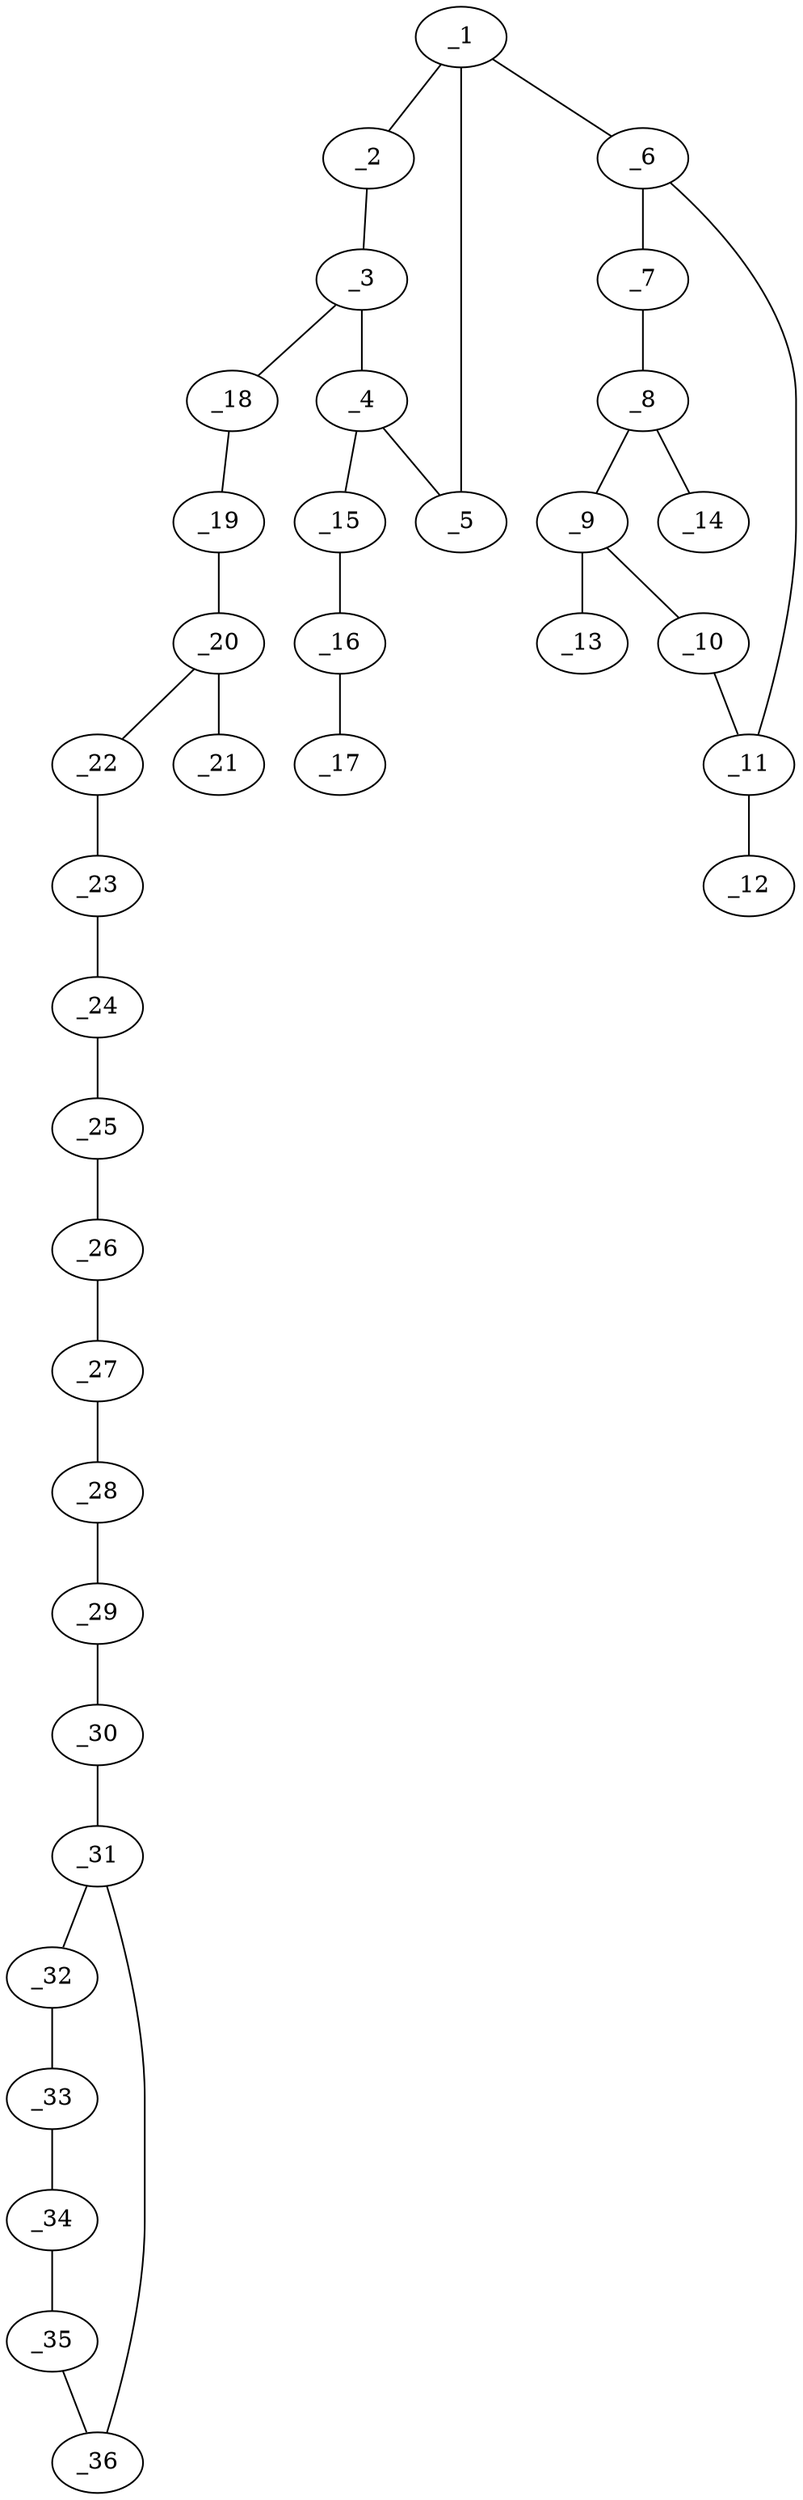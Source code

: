 graph molid665963 {
	_1	 [charge=0,
		chem=1,
		symbol="C  ",
		x="14.1639",
		y="-2.1487"];
	_2	 [charge=0,
		chem=2,
		symbol="O  ",
		x="13.3549",
		y="-1.5609"];
	_1 -- _2	 [valence=1];
	_5	 [charge=0,
		chem=1,
		symbol="C  ",
		x="14.9729",
		y="-1.5609"];
	_1 -- _5	 [valence=1];
	_6	 [charge=0,
		chem=4,
		symbol="N  ",
		x="14.1639",
		y="-3.1487"];
	_1 -- _6	 [valence=1];
	_3	 [charge=0,
		chem=1,
		symbol="C  ",
		x="13.6639",
		y="-0.6099"];
	_2 -- _3	 [valence=1];
	_4	 [charge=0,
		chem=1,
		symbol="C  ",
		x="14.6639",
		y="-0.6099"];
	_3 -- _4	 [valence=1];
	_18	 [charge=0,
		chem=1,
		symbol="C  ",
		x="13.0761",
		y="0.1992"];
	_3 -- _18	 [valence=1];
	_4 -- _5	 [valence=1];
	_15	 [charge=0,
		chem=4,
		symbol="N  ",
		x="15.2517",
		y="0.1992"];
	_4 -- _15	 [valence=1];
	_7	 [charge=0,
		chem=1,
		symbol="C  ",
		x="15.0299",
		y="-3.6487"];
	_6 -- _7	 [valence=1];
	_11	 [charge=0,
		chem=1,
		symbol="C  ",
		x="13.2979",
		y="-3.6487"];
	_6 -- _11	 [valence=1];
	_8	 [charge=0,
		chem=1,
		symbol="C  ",
		x="15.0299",
		y="-4.6487"];
	_7 -- _8	 [valence=2];
	_9	 [charge=0,
		chem=1,
		symbol="C  ",
		x="14.1639",
		y="-5.1487"];
	_8 -- _9	 [valence=1];
	_14	 [charge=0,
		chem=1,
		symbol="C  ",
		x="15.8959",
		y="-5.1487"];
	_8 -- _14	 [valence=1];
	_10	 [charge=0,
		chem=4,
		symbol="N  ",
		x="13.2979",
		y="-4.6487"];
	_9 -- _10	 [valence=1];
	_13	 [charge=0,
		chem=2,
		symbol="O  ",
		x="14.1639",
		y="-6.1487"];
	_9 -- _13	 [valence=2];
	_10 -- _11	 [valence=1];
	_12	 [charge=0,
		chem=2,
		symbol="O  ",
		x="12.4318",
		y="-3.1487"];
	_11 -- _12	 [valence=2];
	_16	 [charge=1,
		chem=4,
		symbol="N  ",
		x="16.2462",
		y="0.0946"];
	_15 -- _16	 [valence=2];
	_17	 [charge="-1",
		chem=4,
		symbol="N  ",
		x="17.2407",
		y="-0.0099"];
	_16 -- _17	 [valence=2];
	_19	 [charge=0,
		chem=2,
		symbol="O  ",
		x="12.0816",
		y="0.0946"];
	_18 -- _19	 [valence=1];
	_20	 [charge=0,
		chem=1,
		symbol="C  ",
		x="11.4938",
		y="0.9037"];
	_19 -- _20	 [valence=1];
	_21	 [charge=0,
		chem=2,
		symbol="O  ",
		x="11.9006",
		y="1.8172"];
	_20 -- _21	 [valence=2];
	_22	 [charge=0,
		chem=1,
		symbol="C  ",
		x="10.4993",
		y="0.7991"];
	_20 -- _22	 [valence=1];
	_23	 [charge=0,
		chem=1,
		symbol="C  ",
		x="9.9115",
		y="1.6082"];
	_22 -- _23	 [valence=1];
	_24	 [charge=0,
		chem=1,
		symbol="C  ",
		x="8.917",
		y="1.5036"];
	_23 -- _24	 [valence=1];
	_25	 [charge=0,
		chem=1,
		symbol="C  ",
		x="8.3292",
		y="2.3127"];
	_24 -- _25	 [valence=1];
	_26	 [charge=0,
		chem=1,
		symbol="C  ",
		x="7.3347",
		y="2.2081"];
	_25 -- _26	 [valence=1];
	_27	 [charge=0,
		chem=1,
		symbol="C  ",
		x="6.7469",
		y="3.0171"];
	_26 -- _27	 [valence=1];
	_28	 [charge=0,
		chem=1,
		symbol="C  ",
		x="5.7524",
		y="2.9126"];
	_27 -- _28	 [valence=1];
	_29	 [charge=0,
		chem=1,
		symbol="C  ",
		x="5.1646",
		y="3.7216"];
	_28 -- _29	 [valence=1];
	_30	 [charge=0,
		chem=1,
		symbol="C  ",
		x="4.1701",
		y="3.6171"];
	_29 -- _30	 [valence=1];
	_31	 [charge=0,
		chem=1,
		symbol="C  ",
		x="3.5823",
		y="4.4261"];
	_30 -- _31	 [valence=1];
	_32	 [charge=0,
		chem=1,
		symbol="C  ",
		x="2.5878",
		y="4.3216"];
	_31 -- _32	 [valence=1];
	_36	 [charge=0,
		chem=1,
		symbol="C  ",
		x="3.989",
		y="5.3397"];
	_31 -- _36	 [valence=2];
	_33	 [charge=0,
		chem=1,
		symbol="C  ",
		x=2,
		y="5.1306"];
	_32 -- _33	 [valence=2];
	_34	 [charge=0,
		chem=1,
		symbol="C  ",
		x="2.4067",
		y="6.0442"];
	_33 -- _34	 [valence=1];
	_35	 [charge=0,
		chem=1,
		symbol="C  ",
		x="3.4013",
		y="6.1487"];
	_34 -- _35	 [valence=2];
	_35 -- _36	 [valence=1];
}
